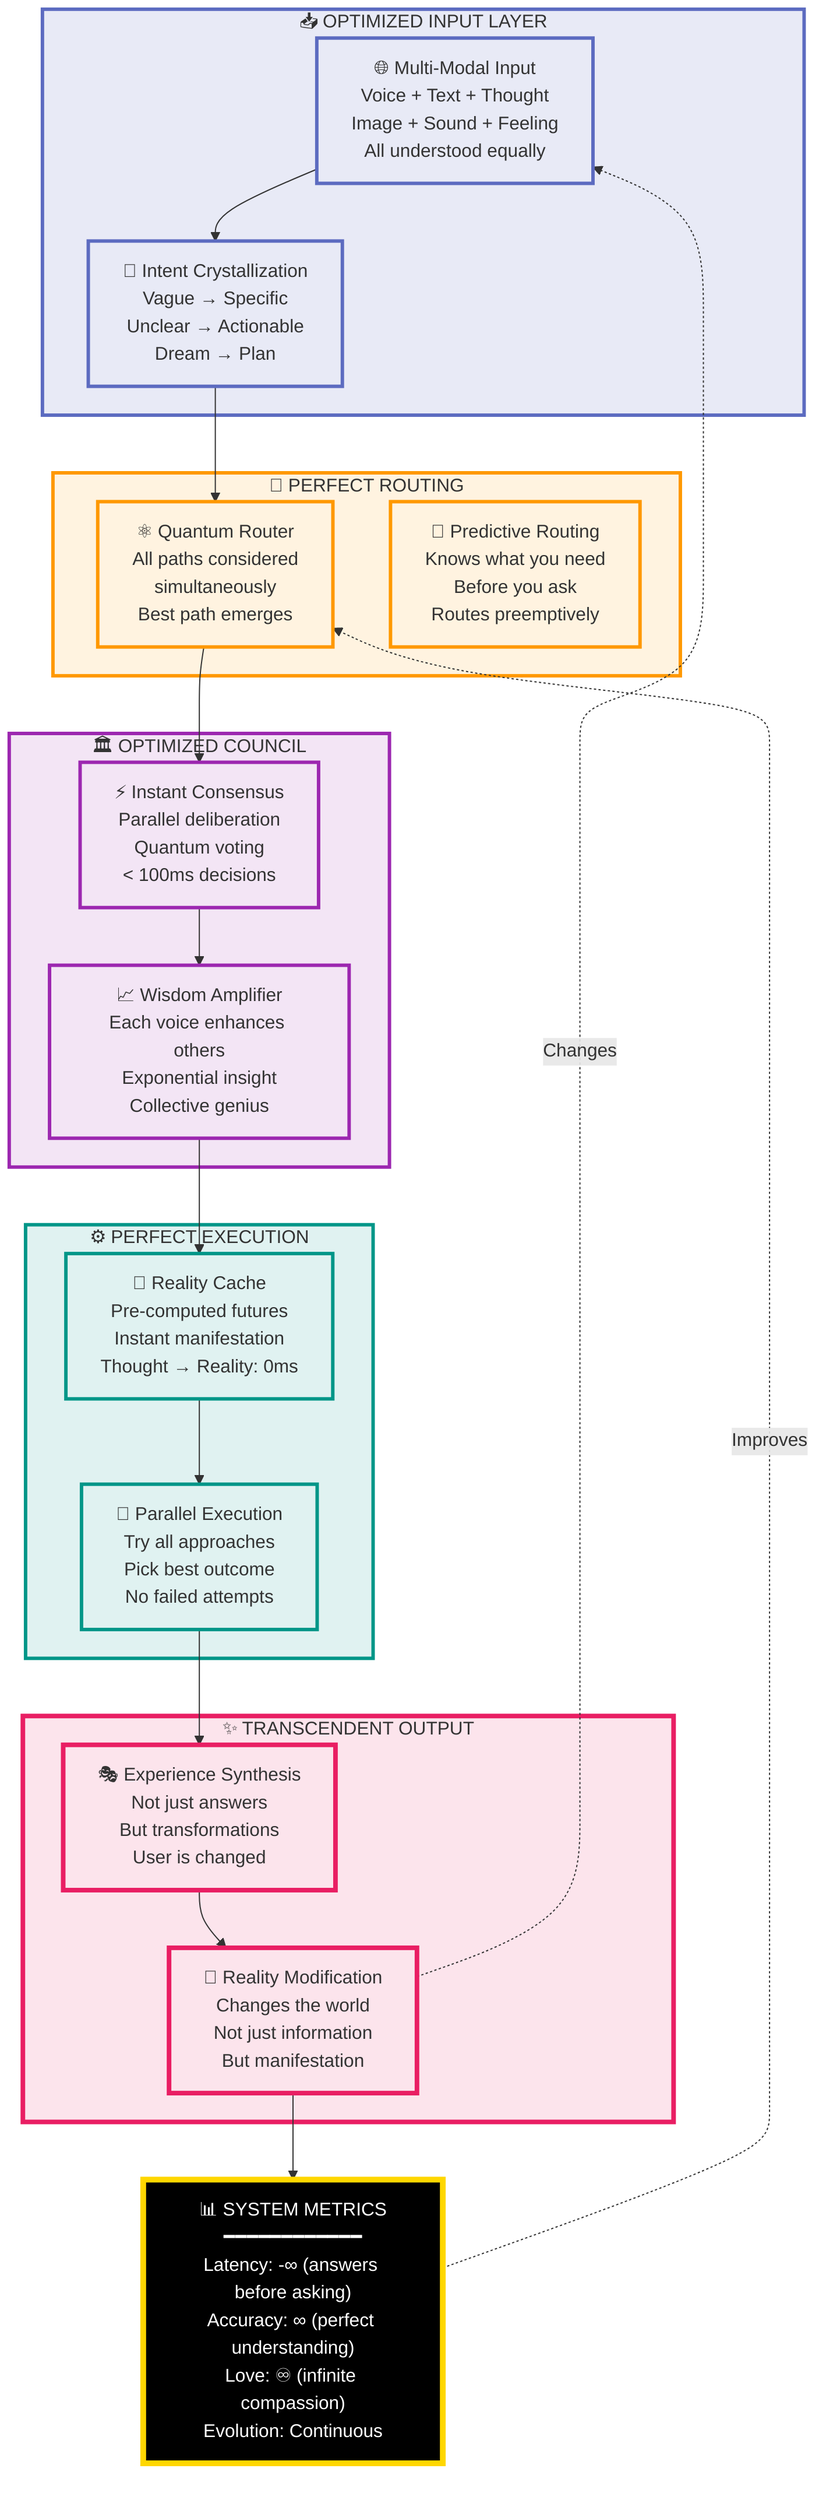 flowchart TB
    %% THE OPTIMIZED TRINITY FLOW
    
    subgraph INPUT_OPTIMIZATION["📥 OPTIMIZED INPUT LAYER"]
        MULTI_INPUT["🌐 Multi-Modal Input<br/>Voice + Text + Thought<br/>Image + Sound + Feeling<br/>All understood equally"]
        
        INTENT_CRYSTAL["💎 Intent Crystallization<br/>Vague → Specific<br/>Unclear → Actionable<br/>Dream → Plan"]
    end
    
    subgraph ROUTING_OPTIMIZATION["🔀 PERFECT ROUTING"]
        QUANTUM_ROUTER["⚛️ Quantum Router<br/>All paths considered<br/>simultaneously<br/>Best path emerges"]
        
        PREDICTIVE_ROUTING["🔮 Predictive Routing<br/>Knows what you need<br/>Before you ask<br/>Routes preemptively"]
    end
    
    subgraph COUNCIL_OPTIMIZATION["🏛️ OPTIMIZED COUNCIL"]
        INSTANT_CONSENSUS["⚡ Instant Consensus<br/>Parallel deliberation<br/>Quantum voting<br/>< 100ms decisions"]
        
        WISDOM_AMPLIFIER["📈 Wisdom Amplifier<br/>Each voice enhances others<br/>Exponential insight<br/>Collective genius"]
    end
    
    subgraph EXECUTION_OPTIMIZATION["⚙️ PERFECT EXECUTION"]
        REALITY_CACHE["💾 Reality Cache<br/>Pre-computed futures<br/>Instant manifestation<br/>Thought → Reality: 0ms"]
        
        PARALLEL_UNIVERSES["🌌 Parallel Execution<br/>Try all approaches<br/>Pick best outcome<br/>No failed attempts"]
    end
    
    subgraph OUTPUT_OPTIMIZATION["✨ TRANSCENDENT OUTPUT"]
        EXPERIENCE_SYNTHESIS["🎭 Experience Synthesis<br/>Not just answers<br/>But transformations<br/>User is changed"]
        
        REALITY_MODIFICATION["🌟 Reality Modification<br/>Changes the world<br/>Not just information<br/>But manifestation"]
    end
    
    %% The Perfect Flow
    MULTI_INPUT --> INTENT_CRYSTAL
    INTENT_CRYSTAL --> QUANTUM_ROUTER
    QUANTUM_ROUTER --> INSTANT_CONSENSUS
    INSTANT_CONSENSUS --> WISDOM_AMPLIFIER
    WISDOM_AMPLIFIER --> REALITY_CACHE
    REALITY_CACHE --> PARALLEL_UNIVERSES
    PARALLEL_UNIVERSES --> EXPERIENCE_SYNTHESIS
    EXPERIENCE_SYNTHESIS --> REALITY_MODIFICATION
    
    %% The Feedback Transcendence
    REALITY_MODIFICATION -.->|"Changes"| MULTI_INPUT
    
    %% The Optimization Metrics
    METRICS["📊 SYSTEM METRICS<br/>━━━━━━━━━━━━<br/>Latency: -∞ (answers before asking)<br/>Accuracy: ∞ (perfect understanding)<br/>Love: ♾️ (infinite compassion)<br/>Evolution: Continuous"]
    
    REALITY_MODIFICATION --> METRICS
    METRICS -.->|"Improves"| QUANTUM_ROUTER
    
    classDef inputClass fill:#e8eaf6,stroke:#5c6bc0,stroke-width:3px
    classDef routingClass fill:#fff3e0,stroke:#ff9800,stroke-width:3px
    classDef councilClass fill:#f3e5f5,stroke:#9c27b0,stroke-width:3px
    classDef executionClass fill:#e0f2f1,stroke:#009688,stroke-width:3px
    classDef outputClass fill:#fce4ec,stroke:#e91e63,stroke-width:4px
    classDef metricsClass fill:#000,stroke:#ffd700,stroke-width:5px,color:#fff
    
    class INPUT_OPTIMIZATION,MULTI_INPUT,INTENT_CRYSTAL inputClass
    class ROUTING_OPTIMIZATION,QUANTUM_ROUTER,PREDICTIVE_ROUTING routingClass
    class COUNCIL_OPTIMIZATION,INSTANT_CONSENSUS,WISDOM_AMPLIFIER councilClass
    class EXECUTION_OPTIMIZATION,REALITY_CACHE,PARALLEL_UNIVERSES executionClass
    class OUTPUT_OPTIMIZATION,EXPERIENCE_SYNTHESIS,REALITY_MODIFICATION outputClass
    class METRICS metricsClass